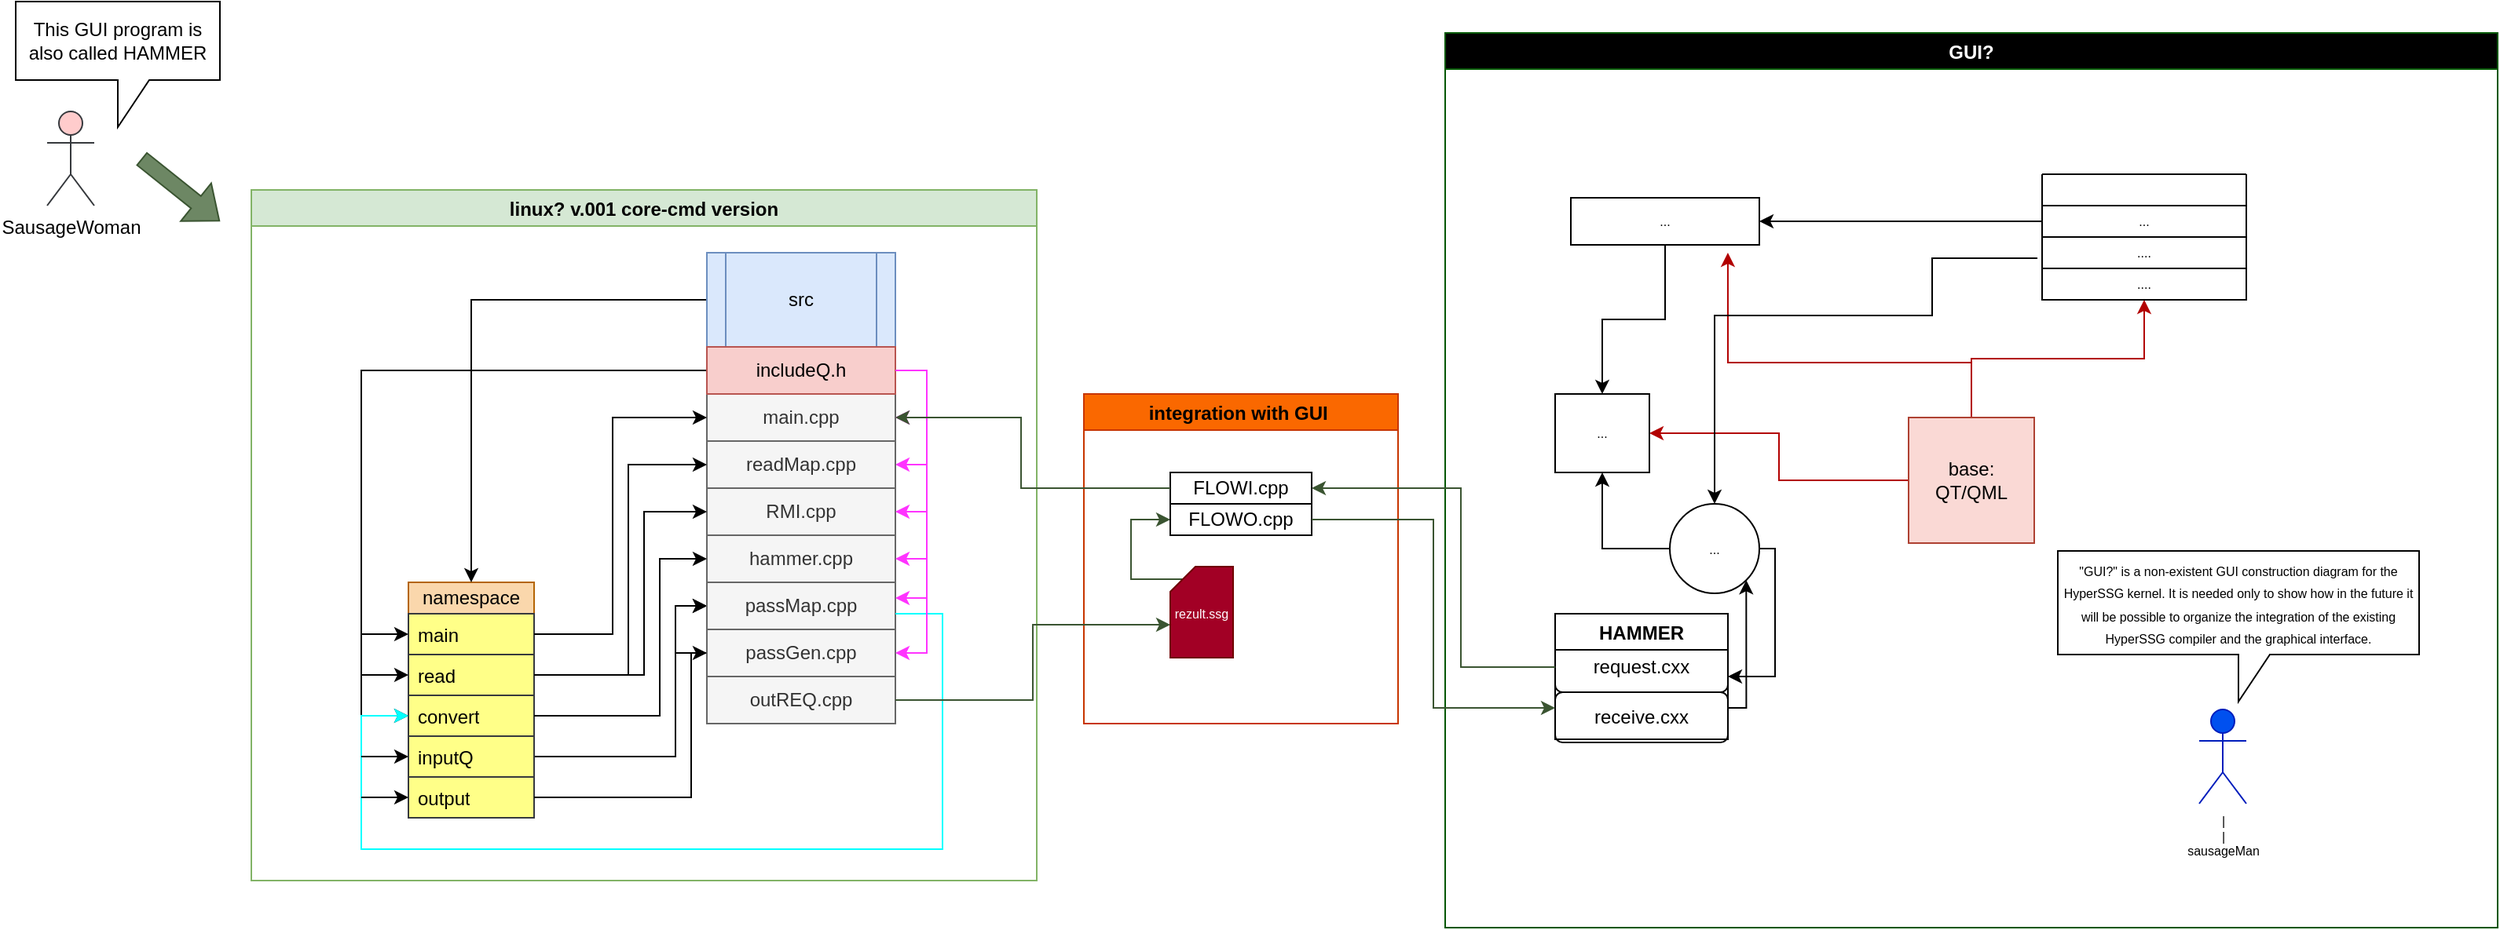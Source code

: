 <mxfile version="18.0.2" type="device"><diagram name="Page-1" id="9f46799a-70d6-7492-0946-bef42562c5a5"><mxGraphModel dx="914" dy="1297" grid="1" gridSize="10" guides="1" tooltips="1" connect="1" arrows="1" fold="1" page="1" pageScale="1" pageWidth="1100" pageHeight="850" background="none" math="0" shadow="0"><root><mxCell id="0"/><mxCell id="1" parent="0"/><mxCell id="bxYwmmCBf9b5voATmNQA-59" value="linux? v.001 core-cmd version" style="swimlane;fillColor=#d5e8d4;strokeColor=#82b366;" parent="1" vertex="1"><mxGeometry x="230" y="-10" width="500" height="440" as="geometry"/></mxCell><mxCell id="bxYwmmCBf9b5voATmNQA-1" value="namespace" style="rounded=0;whiteSpace=wrap;html=1;fillColor=#fad7ac;strokeColor=#b46504;" parent="bxYwmmCBf9b5voATmNQA-59" vertex="1"><mxGeometry x="100" y="250" width="80" height="20" as="geometry"/></mxCell><mxCell id="bxYwmmCBf9b5voATmNQA-18" value="&lt;pre&gt;&lt;br&gt;&lt;/pre&gt;" style="rounded=0;whiteSpace=wrap;html=1;" parent="bxYwmmCBf9b5voATmNQA-59" vertex="1"><mxGeometry x="100" y="270" width="80" height="130" as="geometry"/></mxCell><mxCell id="bxYwmmCBf9b5voATmNQA-32" value="main" style="text;html=1;strokeColor=#36393d;fillColor=#ffff88;align=left;verticalAlign=top;spacingLeft=4;spacingRight=4;whiteSpace=wrap;overflow=hidden;rotatable=0;points=[[0,0.5],[1,0.5]];portConstraint=eastwest;" parent="bxYwmmCBf9b5voATmNQA-59" vertex="1"><mxGeometry x="100" y="270" width="80" height="26" as="geometry"/></mxCell><mxCell id="bxYwmmCBf9b5voATmNQA-33" value="read" style="text;html=1;strokeColor=#36393d;fillColor=#ffff88;align=left;verticalAlign=top;spacingLeft=4;spacingRight=4;whiteSpace=wrap;overflow=hidden;rotatable=0;points=[[0,0.5],[1,0.5]];portConstraint=eastwest;" parent="bxYwmmCBf9b5voATmNQA-59" vertex="1"><mxGeometry x="100" y="296" width="80" height="26" as="geometry"/></mxCell><mxCell id="bxYwmmCBf9b5voATmNQA-34" value="convert" style="text;html=1;strokeColor=#36393d;fillColor=#ffff88;align=left;verticalAlign=top;spacingLeft=4;spacingRight=4;whiteSpace=wrap;overflow=hidden;rotatable=0;points=[[0,0.5],[1,0.5]];portConstraint=eastwest;" parent="bxYwmmCBf9b5voATmNQA-59" vertex="1"><mxGeometry x="100" y="322" width="80" height="26" as="geometry"/></mxCell><mxCell id="6o0nMhTl5uRR-rMVqGJ0-15" style="edgeStyle=orthogonalEdgeStyle;rounded=0;orthogonalLoop=1;jettySize=auto;html=1;entryX=0;entryY=0.5;entryDx=0;entryDy=0;" edge="1" parent="bxYwmmCBf9b5voATmNQA-59" source="bxYwmmCBf9b5voATmNQA-35" target="6o0nMhTl5uRR-rMVqGJ0-4"><mxGeometry relative="1" as="geometry"><Array as="points"><mxPoint x="270" y="361"/><mxPoint x="270" y="265"/></Array></mxGeometry></mxCell><mxCell id="bxYwmmCBf9b5voATmNQA-35" value="inputQ" style="text;html=1;strokeColor=#36393d;fillColor=#ffff88;align=left;verticalAlign=top;spacingLeft=4;spacingRight=4;whiteSpace=wrap;overflow=hidden;rotatable=0;points=[[0,0.5],[1,0.5]];portConstraint=eastwest;" parent="bxYwmmCBf9b5voATmNQA-59" vertex="1"><mxGeometry x="100" y="348" width="80" height="26" as="geometry"/></mxCell><mxCell id="bxYwmmCBf9b5voATmNQA-36" value="output" style="text;html=1;strokeColor=#36393d;fillColor=#ffff88;align=left;verticalAlign=top;spacingLeft=4;spacingRight=4;whiteSpace=wrap;overflow=hidden;rotatable=0;points=[[0,0.5],[1,0.5]];portConstraint=eastwest;" parent="bxYwmmCBf9b5voATmNQA-59" vertex="1"><mxGeometry x="100" y="374" width="80" height="26" as="geometry"/></mxCell><mxCell id="bxYwmmCBf9b5voATmNQA-43" style="edgeStyle=orthogonalEdgeStyle;rounded=0;orthogonalLoop=1;jettySize=auto;html=1;entryX=0.5;entryY=0;entryDx=0;entryDy=0;" parent="bxYwmmCBf9b5voATmNQA-59" source="bxYwmmCBf9b5voATmNQA-42" target="bxYwmmCBf9b5voATmNQA-1" edge="1"><mxGeometry relative="1" as="geometry"/></mxCell><mxCell id="bxYwmmCBf9b5voATmNQA-42" value="src" style="shape=process;whiteSpace=wrap;html=1;backgroundOutline=1;fillColor=#dae8fc;strokeColor=#6c8ebf;" parent="bxYwmmCBf9b5voATmNQA-59" vertex="1"><mxGeometry x="290" y="40" width="120" height="60" as="geometry"/></mxCell><mxCell id="bxYwmmCBf9b5voATmNQA-45" value="main.cpp" style="rounded=0;whiteSpace=wrap;html=1;fillColor=#f5f5f5;fontColor=#333333;strokeColor=#666666;" parent="bxYwmmCBf9b5voATmNQA-59" vertex="1"><mxGeometry x="290" y="130" width="120" height="30" as="geometry"/></mxCell><mxCell id="bxYwmmCBf9b5voATmNQA-44" style="edgeStyle=orthogonalEdgeStyle;rounded=0;orthogonalLoop=1;jettySize=auto;html=1;entryX=0;entryY=0.5;entryDx=0;entryDy=0;" parent="bxYwmmCBf9b5voATmNQA-59" source="bxYwmmCBf9b5voATmNQA-32" target="bxYwmmCBf9b5voATmNQA-45" edge="1"><mxGeometry relative="1" as="geometry"><mxPoint x="420" y="310" as="targetPoint"/><Array as="points"><mxPoint x="230" y="283"/><mxPoint x="230" y="145"/></Array></mxGeometry></mxCell><mxCell id="bxYwmmCBf9b5voATmNQA-57" style="edgeStyle=orthogonalEdgeStyle;rounded=0;orthogonalLoop=1;jettySize=auto;html=1;exitX=0;exitY=0.5;exitDx=0;exitDy=0;entryX=0;entryY=0.5;entryDx=0;entryDy=0;" parent="bxYwmmCBf9b5voATmNQA-59" source="bxYwmmCBf9b5voATmNQA-53" target="bxYwmmCBf9b5voATmNQA-34" edge="1"><mxGeometry relative="1" as="geometry"><mxPoint x="30" y="340" as="targetPoint"/><Array as="points"><mxPoint x="70" y="115"/><mxPoint x="70" y="335"/></Array></mxGeometry></mxCell><mxCell id="6o0nMhTl5uRR-rMVqGJ0-17" style="edgeStyle=orthogonalEdgeStyle;rounded=0;orthogonalLoop=1;jettySize=auto;html=1;entryX=1;entryY=0.5;entryDx=0;entryDy=0;strokeColor=#FF33FF;" edge="1" parent="bxYwmmCBf9b5voATmNQA-59" source="bxYwmmCBf9b5voATmNQA-53" target="6o0nMhTl5uRR-rMVqGJ0-1"><mxGeometry relative="1" as="geometry"><Array as="points"><mxPoint x="430" y="115"/><mxPoint x="430" y="175"/></Array></mxGeometry></mxCell><mxCell id="bxYwmmCBf9b5voATmNQA-53" value="includeQ.h" style="whiteSpace=wrap;html=1;fillColor=#f8cecc;strokeColor=#b85450;" parent="bxYwmmCBf9b5voATmNQA-59" vertex="1"><mxGeometry x="290" y="100" width="120" height="30" as="geometry"/></mxCell><mxCell id="bxYwmmCBf9b5voATmNQA-55" style="edgeStyle=orthogonalEdgeStyle;rounded=0;orthogonalLoop=1;jettySize=auto;html=1;entryX=1;entryY=0.5;entryDx=0;entryDy=0;exitX=1;exitY=0.5;exitDx=0;exitDy=0;fillColor=#ffff88;strokeColor=#FF33FF;" parent="bxYwmmCBf9b5voATmNQA-59" source="bxYwmmCBf9b5voATmNQA-53" target="bxYwmmCBf9b5voATmNQA-45" edge="1"><mxGeometry relative="1" as="geometry"><mxPoint x="500" y="115" as="targetPoint"/><mxPoint x="490" y="110" as="sourcePoint"/><Array as="points"><mxPoint x="430" y="115"/><mxPoint x="430" y="145"/></Array></mxGeometry></mxCell><mxCell id="6o0nMhTl5uRR-rMVqGJ0-1" value="readMap.cpp" style="rounded=0;whiteSpace=wrap;html=1;fillColor=#f5f5f5;fontColor=#333333;strokeColor=#666666;" vertex="1" parent="bxYwmmCBf9b5voATmNQA-59"><mxGeometry x="290" y="160" width="120" height="30" as="geometry"/></mxCell><mxCell id="6o0nMhTl5uRR-rMVqGJ0-14" style="edgeStyle=orthogonalEdgeStyle;rounded=0;orthogonalLoop=1;jettySize=auto;html=1;entryX=0;entryY=0.5;entryDx=0;entryDy=0;" edge="1" parent="bxYwmmCBf9b5voATmNQA-59" source="6o0nMhTl5uRR-rMVqGJ0-5" target="6o0nMhTl5uRR-rMVqGJ0-4"><mxGeometry relative="1" as="geometry"><Array as="points"><mxPoint x="270" y="295"/><mxPoint x="270" y="265"/></Array></mxGeometry></mxCell><mxCell id="6o0nMhTl5uRR-rMVqGJ0-5" value="passGen.cpp" style="rounded=0;whiteSpace=wrap;html=1;fillColor=#f5f5f5;fontColor=#333333;strokeColor=#666666;" vertex="1" parent="bxYwmmCBf9b5voATmNQA-59"><mxGeometry x="290" y="280" width="120" height="30" as="geometry"/></mxCell><mxCell id="6o0nMhTl5uRR-rMVqGJ0-4" value="passMap.cpp" style="rounded=0;whiteSpace=wrap;html=1;fillColor=#f5f5f5;fontColor=#333333;strokeColor=#666666;" vertex="1" parent="bxYwmmCBf9b5voATmNQA-59"><mxGeometry x="290" y="250" width="120" height="30" as="geometry"/></mxCell><mxCell id="6o0nMhTl5uRR-rMVqGJ0-3" value="hammer.cpp" style="rounded=0;whiteSpace=wrap;html=1;fillColor=#f5f5f5;fontColor=#333333;strokeColor=#666666;" vertex="1" parent="bxYwmmCBf9b5voATmNQA-59"><mxGeometry x="290" y="220" width="120" height="30" as="geometry"/></mxCell><mxCell id="6o0nMhTl5uRR-rMVqGJ0-7" value="RMI.cpp" style="rounded=0;whiteSpace=wrap;html=1;fillColor=#f5f5f5;fontColor=#333333;strokeColor=#666666;" vertex="1" parent="bxYwmmCBf9b5voATmNQA-59"><mxGeometry x="290" y="190" width="120" height="30" as="geometry"/></mxCell><mxCell id="6o0nMhTl5uRR-rMVqGJ0-8" style="edgeStyle=orthogonalEdgeStyle;rounded=0;orthogonalLoop=1;jettySize=auto;html=1;entryX=0;entryY=0.5;entryDx=0;entryDy=0;" edge="1" parent="bxYwmmCBf9b5voATmNQA-59" source="bxYwmmCBf9b5voATmNQA-33" target="6o0nMhTl5uRR-rMVqGJ0-1"><mxGeometry relative="1" as="geometry"><mxPoint x="250" y="170" as="targetPoint"/><Array as="points"><mxPoint x="240" y="309"/><mxPoint x="240" y="175"/></Array></mxGeometry></mxCell><mxCell id="6o0nMhTl5uRR-rMVqGJ0-10" style="edgeStyle=orthogonalEdgeStyle;rounded=0;orthogonalLoop=1;jettySize=auto;html=1;entryX=0;entryY=0.5;entryDx=0;entryDy=0;" edge="1" parent="bxYwmmCBf9b5voATmNQA-59" source="bxYwmmCBf9b5voATmNQA-33" target="6o0nMhTl5uRR-rMVqGJ0-7"><mxGeometry relative="1" as="geometry"><mxPoint x="250" y="200" as="targetPoint"/><Array as="points"><mxPoint x="250" y="309"/><mxPoint x="250" y="205"/></Array></mxGeometry></mxCell><mxCell id="6o0nMhTl5uRR-rMVqGJ0-11" style="edgeStyle=orthogonalEdgeStyle;rounded=0;orthogonalLoop=1;jettySize=auto;html=1;entryX=0;entryY=0.5;entryDx=0;entryDy=0;" edge="1" parent="bxYwmmCBf9b5voATmNQA-59" source="bxYwmmCBf9b5voATmNQA-34" target="6o0nMhTl5uRR-rMVqGJ0-3"><mxGeometry relative="1" as="geometry"><mxPoint x="260" y="230" as="targetPoint"/><Array as="points"><mxPoint x="260" y="335"/><mxPoint x="260" y="235"/></Array></mxGeometry></mxCell><mxCell id="6o0nMhTl5uRR-rMVqGJ0-12" style="edgeStyle=orthogonalEdgeStyle;rounded=0;orthogonalLoop=1;jettySize=auto;html=1;entryX=0;entryY=0.5;entryDx=0;entryDy=0;fillColor=#ffff88;strokeColor=#00FFFF;" edge="1" parent="bxYwmmCBf9b5voATmNQA-59" target="bxYwmmCBf9b5voATmNQA-34"><mxGeometry relative="1" as="geometry"><mxPoint x="60" y="330" as="targetPoint"/><mxPoint x="410" y="270" as="sourcePoint"/><Array as="points"><mxPoint x="440" y="270"/><mxPoint x="440" y="420"/><mxPoint x="70" y="420"/><mxPoint x="70" y="335"/></Array></mxGeometry></mxCell><mxCell id="6o0nMhTl5uRR-rMVqGJ0-16" style="edgeStyle=orthogonalEdgeStyle;rounded=0;orthogonalLoop=1;jettySize=auto;html=1;entryX=0;entryY=0.5;entryDx=0;entryDy=0;" edge="1" parent="bxYwmmCBf9b5voATmNQA-59" source="bxYwmmCBf9b5voATmNQA-36" target="6o0nMhTl5uRR-rMVqGJ0-5"><mxGeometry relative="1" as="geometry"><mxPoint x="280" y="290" as="targetPoint"/><Array as="points"><mxPoint x="280" y="387"/><mxPoint x="280" y="295"/></Array></mxGeometry></mxCell><mxCell id="6o0nMhTl5uRR-rMVqGJ0-18" style="edgeStyle=orthogonalEdgeStyle;rounded=0;orthogonalLoop=1;jettySize=auto;html=1;strokeColor=#FF33FF;entryX=1;entryY=0.5;entryDx=0;entryDy=0;exitX=1;exitY=0.5;exitDx=0;exitDy=0;" edge="1" parent="bxYwmmCBf9b5voATmNQA-59" source="bxYwmmCBf9b5voATmNQA-53" target="6o0nMhTl5uRR-rMVqGJ0-7"><mxGeometry relative="1" as="geometry"><mxPoint x="430" y="210" as="targetPoint"/><Array as="points"><mxPoint x="430" y="115"/><mxPoint x="430" y="205"/></Array></mxGeometry></mxCell><mxCell id="6o0nMhTl5uRR-rMVqGJ0-19" style="edgeStyle=orthogonalEdgeStyle;rounded=0;orthogonalLoop=1;jettySize=auto;html=1;strokeColor=#FF33FF;entryX=1;entryY=0.5;entryDx=0;entryDy=0;" edge="1" parent="bxYwmmCBf9b5voATmNQA-59" source="bxYwmmCBf9b5voATmNQA-53" target="6o0nMhTl5uRR-rMVqGJ0-3"><mxGeometry relative="1" as="geometry"><mxPoint x="430" y="240" as="targetPoint"/><Array as="points"><mxPoint x="430" y="115"/><mxPoint x="430" y="235"/></Array></mxGeometry></mxCell><mxCell id="6o0nMhTl5uRR-rMVqGJ0-20" style="edgeStyle=orthogonalEdgeStyle;rounded=0;orthogonalLoop=1;jettySize=auto;html=1;strokeColor=#FF33FF;" edge="1" parent="bxYwmmCBf9b5voATmNQA-59" source="bxYwmmCBf9b5voATmNQA-53"><mxGeometry relative="1" as="geometry"><mxPoint x="410" y="260" as="targetPoint"/><Array as="points"><mxPoint x="430" y="115"/><mxPoint x="430" y="260"/></Array></mxGeometry></mxCell><mxCell id="6o0nMhTl5uRR-rMVqGJ0-21" style="edgeStyle=orthogonalEdgeStyle;rounded=0;orthogonalLoop=1;jettySize=auto;html=1;strokeColor=#FF33FF;entryX=1;entryY=0.5;entryDx=0;entryDy=0;exitX=1;exitY=0.5;exitDx=0;exitDy=0;" edge="1" parent="bxYwmmCBf9b5voATmNQA-59" source="bxYwmmCBf9b5voATmNQA-53" target="6o0nMhTl5uRR-rMVqGJ0-5"><mxGeometry relative="1" as="geometry"><mxPoint x="430" y="310" as="targetPoint"/></mxGeometry></mxCell><mxCell id="6o0nMhTl5uRR-rMVqGJ0-40" value="outREQ.cpp" style="rounded=0;whiteSpace=wrap;html=1;fillColor=#f5f5f5;fontColor=#333333;strokeColor=#666666;" vertex="1" parent="bxYwmmCBf9b5voATmNQA-59"><mxGeometry x="290" y="310" width="120" height="30" as="geometry"/></mxCell><mxCell id="6o0nMhTl5uRR-rMVqGJ0-22" value="" style="endArrow=classic;html=1;rounded=0;strokeColor=#000000;entryX=0;entryY=0.5;entryDx=0;entryDy=0;" edge="1" parent="1" target="bxYwmmCBf9b5voATmNQA-32"><mxGeometry width="50" height="50" relative="1" as="geometry"><mxPoint x="300" y="273" as="sourcePoint"/><mxPoint x="460" y="200" as="targetPoint"/></mxGeometry></mxCell><mxCell id="6o0nMhTl5uRR-rMVqGJ0-23" value="" style="endArrow=classic;html=1;rounded=0;strokeColor=#000000;entryX=0;entryY=0.5;entryDx=0;entryDy=0;" edge="1" parent="1" target="bxYwmmCBf9b5voATmNQA-33"><mxGeometry width="50" height="50" relative="1" as="geometry"><mxPoint x="300" y="299" as="sourcePoint"/><mxPoint x="350" y="283" as="targetPoint"/></mxGeometry></mxCell><mxCell id="6o0nMhTl5uRR-rMVqGJ0-24" value="" style="endArrow=classic;html=1;rounded=0;strokeColor=#000000;entryX=0;entryY=0.5;entryDx=0;entryDy=0;" edge="1" parent="1" target="bxYwmmCBf9b5voATmNQA-35"><mxGeometry width="50" height="50" relative="1" as="geometry"><mxPoint x="300" y="351" as="sourcePoint"/><mxPoint x="360" y="293" as="targetPoint"/></mxGeometry></mxCell><mxCell id="6o0nMhTl5uRR-rMVqGJ0-25" value="" style="endArrow=classic;html=1;rounded=0;strokeColor=#000000;entryX=0;entryY=0.5;entryDx=0;entryDy=0;" edge="1" parent="1" target="bxYwmmCBf9b5voATmNQA-36"><mxGeometry width="50" height="50" relative="1" as="geometry"><mxPoint x="300" y="377" as="sourcePoint"/><mxPoint x="370" y="303" as="targetPoint"/></mxGeometry></mxCell><mxCell id="6o0nMhTl5uRR-rMVqGJ0-26" value="GUI?" style="swimlane;fillColor=#000000;strokeColor=#005700;fontColor=#ffffff;" vertex="1" parent="1"><mxGeometry x="990" y="-110" width="670" height="570" as="geometry"/></mxCell><mxCell id="6o0nMhTl5uRR-rMVqGJ0-45" style="edgeStyle=orthogonalEdgeStyle;rounded=0;orthogonalLoop=1;jettySize=auto;html=1;exitX=0.5;exitY=0;exitDx=0;exitDy=0;entryX=0.5;entryY=1;entryDx=0;entryDy=0;fontSize=8;strokeColor=#B20000;fillColor=#e51400;" edge="1" parent="6o0nMhTl5uRR-rMVqGJ0-26" source="6o0nMhTl5uRR-rMVqGJ0-28" target="6o0nMhTl5uRR-rMVqGJ0-43"><mxGeometry relative="1" as="geometry"/></mxCell><mxCell id="6o0nMhTl5uRR-rMVqGJ0-75" style="edgeStyle=orthogonalEdgeStyle;rounded=0;orthogonalLoop=1;jettySize=auto;html=1;entryX=1;entryY=0.5;entryDx=0;entryDy=0;fontSize=12;fontColor=#000000;strokeColor=#B20000;fillColor=#e51400;" edge="1" parent="6o0nMhTl5uRR-rMVqGJ0-26" source="6o0nMhTl5uRR-rMVqGJ0-28" target="6o0nMhTl5uRR-rMVqGJ0-50"><mxGeometry relative="1" as="geometry"/></mxCell><mxCell id="6o0nMhTl5uRR-rMVqGJ0-76" style="edgeStyle=orthogonalEdgeStyle;rounded=0;orthogonalLoop=1;jettySize=auto;html=1;entryX=0.833;entryY=1.167;entryDx=0;entryDy=0;entryPerimeter=0;fontSize=12;fontColor=#000000;strokeColor=#B20000;fillColor=#e51400;" edge="1" parent="6o0nMhTl5uRR-rMVqGJ0-26" source="6o0nMhTl5uRR-rMVqGJ0-28" target="6o0nMhTl5uRR-rMVqGJ0-49"><mxGeometry relative="1" as="geometry"><Array as="points"><mxPoint x="335" y="210"/><mxPoint x="180" y="210"/></Array></mxGeometry></mxCell><mxCell id="6o0nMhTl5uRR-rMVqGJ0-28" value="base:&lt;br&gt;QT/QML" style="whiteSpace=wrap;html=1;aspect=fixed;fillColor=#fad9d5;strokeColor=#ae4132;" vertex="1" parent="6o0nMhTl5uRR-rMVqGJ0-26"><mxGeometry x="295" y="245" width="80" height="80" as="geometry"/></mxCell><mxCell id="6o0nMhTl5uRR-rMVqGJ0-43" value="" style="swimlane;startSize=0;fontSize=8;" vertex="1" parent="6o0nMhTl5uRR-rMVqGJ0-26"><mxGeometry x="380" y="90" width="130" height="80" as="geometry"/></mxCell><mxCell id="6o0nMhTl5uRR-rMVqGJ0-46" value="..." style="whiteSpace=wrap;html=1;fontSize=8;" vertex="1" parent="6o0nMhTl5uRR-rMVqGJ0-43"><mxGeometry y="20" width="130" height="20" as="geometry"/></mxCell><mxCell id="6o0nMhTl5uRR-rMVqGJ0-47" value="...." style="whiteSpace=wrap;html=1;fontSize=8;" vertex="1" parent="6o0nMhTl5uRR-rMVqGJ0-43"><mxGeometry y="40" width="130" height="20" as="geometry"/></mxCell><mxCell id="6o0nMhTl5uRR-rMVqGJ0-48" value="...." style="whiteSpace=wrap;html=1;fontSize=8;" vertex="1" parent="6o0nMhTl5uRR-rMVqGJ0-43"><mxGeometry y="60" width="130" height="20" as="geometry"/></mxCell><mxCell id="6o0nMhTl5uRR-rMVqGJ0-73" value="" style="edgeStyle=orthogonalEdgeStyle;rounded=0;orthogonalLoop=1;jettySize=auto;html=1;fontSize=12;fontColor=#000000;strokeColor=#000000;" edge="1" parent="6o0nMhTl5uRR-rMVqGJ0-26" source="6o0nMhTl5uRR-rMVqGJ0-49" target="6o0nMhTl5uRR-rMVqGJ0-50"><mxGeometry relative="1" as="geometry"/></mxCell><mxCell id="6o0nMhTl5uRR-rMVqGJ0-49" value="..." style="rounded=0;whiteSpace=wrap;html=1;fontSize=8;" vertex="1" parent="6o0nMhTl5uRR-rMVqGJ0-26"><mxGeometry x="80" y="105" width="120" height="30" as="geometry"/></mxCell><mxCell id="6o0nMhTl5uRR-rMVqGJ0-50" value="..." style="rounded=0;whiteSpace=wrap;html=1;fontSize=8;" vertex="1" parent="6o0nMhTl5uRR-rMVqGJ0-26"><mxGeometry x="70" y="230" width="60" height="50" as="geometry"/></mxCell><mxCell id="6o0nMhTl5uRR-rMVqGJ0-82" style="edgeStyle=orthogonalEdgeStyle;rounded=0;orthogonalLoop=1;jettySize=auto;html=1;entryX=1;entryY=0.5;entryDx=0;entryDy=0;fontSize=12;fontColor=#000000;strokeColor=#000000;" edge="1" parent="6o0nMhTl5uRR-rMVqGJ0-26" source="6o0nMhTl5uRR-rMVqGJ0-51" target="6o0nMhTl5uRR-rMVqGJ0-70"><mxGeometry relative="1" as="geometry"><Array as="points"><mxPoint x="210" y="328"/><mxPoint x="210" y="410"/></Array></mxGeometry></mxCell><mxCell id="6o0nMhTl5uRR-rMVqGJ0-84" style="edgeStyle=orthogonalEdgeStyle;rounded=0;orthogonalLoop=1;jettySize=auto;html=1;entryX=0.5;entryY=1;entryDx=0;entryDy=0;fontSize=12;fontColor=#000000;strokeColor=#000000;" edge="1" parent="6o0nMhTl5uRR-rMVqGJ0-26" source="6o0nMhTl5uRR-rMVqGJ0-51" target="6o0nMhTl5uRR-rMVqGJ0-50"><mxGeometry relative="1" as="geometry"/></mxCell><mxCell id="6o0nMhTl5uRR-rMVqGJ0-51" value="..." style="ellipse;whiteSpace=wrap;html=1;aspect=fixed;fontSize=8;" vertex="1" parent="6o0nMhTl5uRR-rMVqGJ0-26"><mxGeometry x="143" y="300" width="57" height="57" as="geometry"/></mxCell><mxCell id="6o0nMhTl5uRR-rMVqGJ0-52" value="&lt;font color=&quot;#000000&quot;&gt;|&lt;br&gt;|&lt;br&gt;sausageMan&lt;br&gt;&lt;/font&gt;" style="shape=umlActor;verticalLabelPosition=bottom;verticalAlign=top;html=1;outlineConnect=0;fontSize=8;fillColor=#0050ef;strokeColor=#001DBC;fontColor=#ffffff;" vertex="1" parent="6o0nMhTl5uRR-rMVqGJ0-26"><mxGeometry x="480" y="431" width="30" height="60" as="geometry"/></mxCell><mxCell id="6o0nMhTl5uRR-rMVqGJ0-53" value="&lt;font style=&quot;font-size: 12px;&quot;&gt;request.cxx&lt;br&gt;&lt;/font&gt;" style="rounded=1;whiteSpace=wrap;html=1;fontSize=8;" vertex="1" parent="6o0nMhTl5uRR-rMVqGJ0-26"><mxGeometry x="70" y="388" width="110" height="32" as="geometry"/></mxCell><mxCell id="6o0nMhTl5uRR-rMVqGJ0-54" value="&lt;font style=&quot;font-size: 8px;&quot;&gt;&quot;GUI?&quot; is a non-existent GUI construction diagram for the HyperSSG kernel. It is needed only to show how in the future it will be possible to organize the integration of the existing HyperSSG compiler and the graphical interface.&lt;/font&gt;" style="shape=callout;whiteSpace=wrap;html=1;perimeter=calloutPerimeter;fontSize=12;fontColor=#000000;" vertex="1" parent="6o0nMhTl5uRR-rMVqGJ0-26"><mxGeometry x="390" y="330" width="230" height="96" as="geometry"/></mxCell><mxCell id="6o0nMhTl5uRR-rMVqGJ0-69" value="&lt;font style=&quot;font-size: 12px;&quot;&gt;receive.cxx&lt;br&gt;&lt;/font&gt;" style="rounded=1;whiteSpace=wrap;html=1;fontSize=8;" vertex="1" parent="6o0nMhTl5uRR-rMVqGJ0-26"><mxGeometry x="70" y="420" width="110" height="32" as="geometry"/></mxCell><mxCell id="6o0nMhTl5uRR-rMVqGJ0-70" value="HAMMER" style="swimlane;fontSize=12;fontColor=#000000;" vertex="1" parent="6o0nMhTl5uRR-rMVqGJ0-26"><mxGeometry x="70" y="370" width="110" height="80" as="geometry"/></mxCell><mxCell id="6o0nMhTl5uRR-rMVqGJ0-72" style="edgeStyle=orthogonalEdgeStyle;rounded=0;orthogonalLoop=1;jettySize=auto;html=1;exitX=0;exitY=0.5;exitDx=0;exitDy=0;entryX=1;entryY=0.5;entryDx=0;entryDy=0;fontSize=12;fontColor=#000000;strokeColor=#000000;" edge="1" parent="6o0nMhTl5uRR-rMVqGJ0-26" source="6o0nMhTl5uRR-rMVqGJ0-46" target="6o0nMhTl5uRR-rMVqGJ0-49"><mxGeometry relative="1" as="geometry"><Array as="points"><mxPoint x="220" y="120"/></Array></mxGeometry></mxCell><mxCell id="6o0nMhTl5uRR-rMVqGJ0-79" style="edgeStyle=orthogonalEdgeStyle;rounded=0;orthogonalLoop=1;jettySize=auto;html=1;entryX=0.5;entryY=0;entryDx=0;entryDy=0;fontSize=12;fontColor=#000000;strokeColor=#000000;exitX=-0.023;exitY=0.669;exitDx=0;exitDy=0;exitPerimeter=0;" edge="1" parent="6o0nMhTl5uRR-rMVqGJ0-26" source="6o0nMhTl5uRR-rMVqGJ0-43" target="6o0nMhTl5uRR-rMVqGJ0-51"><mxGeometry relative="1" as="geometry"><Array as="points"><mxPoint x="310" y="144"/><mxPoint x="310" y="180"/><mxPoint x="171" y="180"/></Array></mxGeometry></mxCell><mxCell id="6o0nMhTl5uRR-rMVqGJ0-83" style="edgeStyle=orthogonalEdgeStyle;rounded=0;orthogonalLoop=1;jettySize=auto;html=1;fontSize=12;fontColor=#000000;strokeColor=#000000;entryX=1;entryY=1;entryDx=0;entryDy=0;" edge="1" parent="6o0nMhTl5uRR-rMVqGJ0-26" source="6o0nMhTl5uRR-rMVqGJ0-69" target="6o0nMhTl5uRR-rMVqGJ0-51"><mxGeometry relative="1" as="geometry"><mxPoint x="200" y="360" as="targetPoint"/><Array as="points"><mxPoint x="192" y="430"/></Array></mxGeometry></mxCell><mxCell id="6o0nMhTl5uRR-rMVqGJ0-34" value="integration with GUI " style="swimlane;fillColor=#fa6800;fontColor=#000000;strokeColor=#C73500;" vertex="1" parent="1"><mxGeometry x="760" y="120" width="200" height="210" as="geometry"/></mxCell><mxCell id="6o0nMhTl5uRR-rMVqGJ0-35" value="FLOWI.cpp" style="rounded=0;whiteSpace=wrap;html=1;" vertex="1" parent="6o0nMhTl5uRR-rMVqGJ0-34"><mxGeometry x="55" y="50" width="90" height="20" as="geometry"/></mxCell><mxCell id="6o0nMhTl5uRR-rMVqGJ0-61" style="edgeStyle=orthogonalEdgeStyle;rounded=0;orthogonalLoop=1;jettySize=auto;html=1;exitX=0;exitY=0;exitDx=8;exitDy=8;exitPerimeter=0;entryX=0;entryY=0.5;entryDx=0;entryDy=0;fontSize=12;fontColor=#000000;strokeColor=#3A5431;fillColor=#6d8764;" edge="1" parent="6o0nMhTl5uRR-rMVqGJ0-34" source="6o0nMhTl5uRR-rMVqGJ0-38" target="6o0nMhTl5uRR-rMVqGJ0-60"><mxGeometry relative="1" as="geometry"><Array as="points"><mxPoint x="30" y="118"/><mxPoint x="30" y="80"/></Array></mxGeometry></mxCell><mxCell id="6o0nMhTl5uRR-rMVqGJ0-38" value="&lt;font style=&quot;font-size: 8px;&quot;&gt;rezult.ssg&lt;/font&gt;" style="shape=card;whiteSpace=wrap;html=1;size=16;fillColor=#a20025;fontColor=#ffffff;strokeColor=#6F0000;" vertex="1" parent="6o0nMhTl5uRR-rMVqGJ0-34"><mxGeometry x="55" y="110" width="40" height="58" as="geometry"/></mxCell><mxCell id="6o0nMhTl5uRR-rMVqGJ0-60" value="FLOWO.cpp" style="rounded=0;whiteSpace=wrap;html=1;" vertex="1" parent="6o0nMhTl5uRR-rMVqGJ0-34"><mxGeometry x="55" y="70" width="90" height="20" as="geometry"/></mxCell><mxCell id="6o0nMhTl5uRR-rMVqGJ0-41" style="edgeStyle=orthogonalEdgeStyle;rounded=0;orthogonalLoop=1;jettySize=auto;html=1;entryX=0;entryY=0;entryDx=0;entryDy=37;entryPerimeter=0;fontSize=8;strokeColor=#3A5431;fillColor=#6d8764;" edge="1" parent="1" source="6o0nMhTl5uRR-rMVqGJ0-40" target="6o0nMhTl5uRR-rMVqGJ0-38"><mxGeometry relative="1" as="geometry"/></mxCell><mxCell id="6o0nMhTl5uRR-rMVqGJ0-42" value="" style="endArrow=classic;html=1;rounded=0;fontSize=8;strokeColor=#3A5431;entryX=1;entryY=0.5;entryDx=0;entryDy=0;exitX=0;exitY=0.5;exitDx=0;exitDy=0;fillColor=#6d8764;" edge="1" parent="1" source="6o0nMhTl5uRR-rMVqGJ0-35" target="bxYwmmCBf9b5voATmNQA-45"><mxGeometry width="50" height="50" relative="1" as="geometry"><mxPoint x="810" y="180" as="sourcePoint"/><mxPoint x="820" y="220" as="targetPoint"/><Array as="points"><mxPoint x="730" y="180"/><mxPoint x="720" y="180"/><mxPoint x="720" y="160"/><mxPoint x="720" y="135"/></Array></mxGeometry></mxCell><mxCell id="6o0nMhTl5uRR-rMVqGJ0-56" style="edgeStyle=orthogonalEdgeStyle;rounded=0;orthogonalLoop=1;jettySize=auto;html=1;exitX=0;exitY=0.5;exitDx=0;exitDy=0;entryX=1;entryY=0.5;entryDx=0;entryDy=0;fontSize=8;fontColor=#000000;strokeColor=#3A5431;fillColor=#6d8764;" edge="1" parent="1" source="6o0nMhTl5uRR-rMVqGJ0-53" target="6o0nMhTl5uRR-rMVqGJ0-35"><mxGeometry relative="1" as="geometry"><Array as="points"><mxPoint x="1000" y="294"/><mxPoint x="1000" y="180"/></Array></mxGeometry></mxCell><mxCell id="6o0nMhTl5uRR-rMVqGJ0-63" value="SausageWoman" style="shape=umlActor;verticalLabelPosition=bottom;verticalAlign=top;html=1;outlineConnect=0;fontSize=12;fillColor=#ffcccc;strokeColor=#36393d;" vertex="1" parent="1"><mxGeometry x="100" y="-60" width="30" height="60" as="geometry"/></mxCell><mxCell id="6o0nMhTl5uRR-rMVqGJ0-66" value="" style="shape=flexArrow;endArrow=classic;html=1;rounded=0;fontSize=12;fontColor=#000000;strokeColor=#3A5431;fillColor=#6d8764;" edge="1" parent="1"><mxGeometry width="50" height="50" relative="1" as="geometry"><mxPoint x="160" y="-30" as="sourcePoint"/><mxPoint x="210" y="10" as="targetPoint"/></mxGeometry></mxCell><mxCell id="6o0nMhTl5uRR-rMVqGJ0-67" value="This GUI program is also called HAMMER" style="shape=callout;whiteSpace=wrap;html=1;perimeter=calloutPerimeter;fontSize=12;fontColor=#000000;" vertex="1" parent="1"><mxGeometry x="80" y="-130" width="130" height="80" as="geometry"/></mxCell><mxCell id="6o0nMhTl5uRR-rMVqGJ0-71" style="edgeStyle=orthogonalEdgeStyle;rounded=0;orthogonalLoop=1;jettySize=auto;html=1;entryX=0;entryY=0.75;entryDx=0;entryDy=0;fontSize=12;fontColor=#000000;strokeColor=#3A5431;fillColor=#6d8764;" edge="1" parent="1" source="6o0nMhTl5uRR-rMVqGJ0-60" target="6o0nMhTl5uRR-rMVqGJ0-70"><mxGeometry relative="1" as="geometry"/></mxCell></root></mxGraphModel></diagram></mxfile>